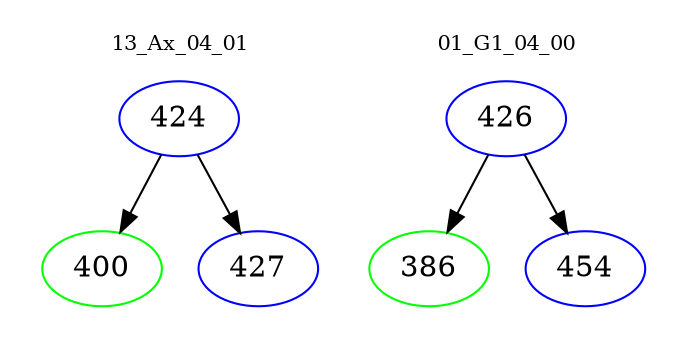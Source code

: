 digraph{
subgraph cluster_0 {
color = white
label = "13_Ax_04_01";
fontsize=10;
T0_424 [label="424", color="blue"]
T0_424 -> T0_400 [color="black"]
T0_400 [label="400", color="green"]
T0_424 -> T0_427 [color="black"]
T0_427 [label="427", color="blue"]
}
subgraph cluster_1 {
color = white
label = "01_G1_04_00";
fontsize=10;
T1_426 [label="426", color="blue"]
T1_426 -> T1_386 [color="black"]
T1_386 [label="386", color="green"]
T1_426 -> T1_454 [color="black"]
T1_454 [label="454", color="blue"]
}
}
